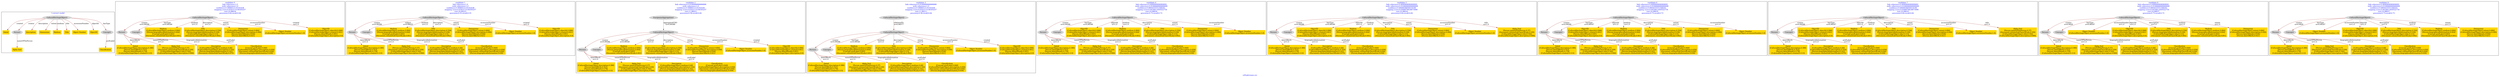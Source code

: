 digraph n0 {
fontcolor="blue"
remincross="true"
label="s29-gilcrease.csv"
subgraph cluster_0 {
label="1-correct model"
n2[style="filled",color="white",fillcolor="lightgray",label="CulturalHeritageObject1"];
n3[shape="plaintext",style="filled",fillcolor="gold",label="Dated"];
n4[style="filled",color="white",fillcolor="lightgray",label="Person1"];
n5[shape="plaintext",style="filled",fillcolor="gold",label="Description"];
n6[shape="plaintext",style="filled",fillcolor="gold",label="Dimensions"];
n7[shape="plaintext",style="filled",fillcolor="gold",label="Medium"];
n8[shape="plaintext",style="filled",fillcolor="gold",label="Title"];
n9[shape="plaintext",style="filled",fillcolor="gold",label="Object Number"];
n10[shape="plaintext",style="filled",fillcolor="gold",label="ObjectID"];
n11[style="filled",color="white",fillcolor="lightgray",label="Concept1"];
n12[shape="plaintext",style="filled",fillcolor="gold",label="Alpha Sort"];
n13[shape="plaintext",style="filled",fillcolor="gold",label="Classification"];
}
subgraph cluster_1 {
label="candidate 0\nlink coherence:1.0\nnode coherence:1.0\nconfidence:0.5696012135162438\nmapping score:0.6343115156165257\ncost:10.98634\n-precision:0.64-recall:0.64"
n15[style="filled",color="white",fillcolor="lightgray",label="CulturalHeritageObject1"];
n16[style="filled",color="white",fillcolor="lightgray",label="Person1"];
n17[style="filled",color="white",fillcolor="lightgray",label="Concept1"];
n18[shape="plaintext",style="filled",fillcolor="gold",label="Dated\n[CulturalHeritageObject,description,0.386]\n[Person,dateOfBirth,0.323]\n[Person,dateOfDeath,0.178]\n[CulturalHeritageObject,created,0.113]"];
n19[shape="plaintext",style="filled",fillcolor="gold",label="Medium\n[CulturalHeritageObject,medium,0.994]\n[Person,biographicalInformation,0.004]\n[Concept,prefLabel,0.002]\n[Document,columnSubClassOfLink,0.001]"];
n20[shape="plaintext",style="filled",fillcolor="gold",label="Classification\n[Concept,prefLabel,0.848]\n[CulturalHeritageObject,description,0.058]\n[Document,columnSubClassOfLink,0.056]\n[Person,biographicalInformation,0.039]"];
n21[shape="plaintext",style="filled",fillcolor="gold",label="Title\n[CulturalHeritageObject,description,0.556]\n[Person,biographicalInformation,0.238]\n[CulturalHeritageObject,title,0.113]\n[Document,columnSubClassOfLink,0.092]"];
n22[shape="plaintext",style="filled",fillcolor="gold",label="Dimensions\n[CulturalHeritageObject,extent,0.894]\n[CulturalHeritageObject,description,0.049]\n[Person,dateOfDeath,0.036]\n[Person,dateOfBirth,0.021]"];
n23[shape="plaintext",style="filled",fillcolor="gold",label="Object Number\n[CulturalHeritageObject,accessionNumber,1.0]"];
n24[shape="plaintext",style="filled",fillcolor="gold",label="ObjectID\n[CulturalHeritageObject,objectId,0.998]\n[CulturalHeritageObject,created,0.001]\n[Person,dateOfDeath,0.001]\n[CulturalHeritageObject,description,0.0]"];
n25[shape="plaintext",style="filled",fillcolor="gold",label="Alpha Sort\n[Person,nameOfThePerson,0.37]\n[Document,columnSubClassOfLink,0.339]\n[CulturalHeritageObject,title,0.192]\n[CulturalHeritageObject,description,0.099]"];
n26[shape="plaintext",style="filled",fillcolor="gold",label="Description\n[CulturalHeritageObject,medium,0.46]\n[CulturalHeritageObject,description,0.324]\n[Person,biographicalInformation,0.141]\n[Document,columnSubClassOfLink,0.075]"];
}
subgraph cluster_2 {
label="candidate 1\nlink coherence:1.0\nnode coherence:1.0\nconfidence:0.5696012135162438\nmapping score:0.6343115156165257\ncost:10.99223\n-precision:0.55-recall:0.55"
n28[style="filled",color="white",fillcolor="lightgray",label="CulturalHeritageObject1"];
n29[style="filled",color="white",fillcolor="lightgray",label="Person1"];
n30[style="filled",color="white",fillcolor="lightgray",label="Concept1"];
n31[shape="plaintext",style="filled",fillcolor="gold",label="Dated\n[CulturalHeritageObject,description,0.386]\n[Person,dateOfBirth,0.323]\n[Person,dateOfDeath,0.178]\n[CulturalHeritageObject,created,0.113]"];
n32[shape="plaintext",style="filled",fillcolor="gold",label="Medium\n[CulturalHeritageObject,medium,0.994]\n[Person,biographicalInformation,0.004]\n[Concept,prefLabel,0.002]\n[Document,columnSubClassOfLink,0.001]"];
n33[shape="plaintext",style="filled",fillcolor="gold",label="Classification\n[Concept,prefLabel,0.848]\n[CulturalHeritageObject,description,0.058]\n[Document,columnSubClassOfLink,0.056]\n[Person,biographicalInformation,0.039]"];
n34[shape="plaintext",style="filled",fillcolor="gold",label="Title\n[CulturalHeritageObject,description,0.556]\n[Person,biographicalInformation,0.238]\n[CulturalHeritageObject,title,0.113]\n[Document,columnSubClassOfLink,0.092]"];
n35[shape="plaintext",style="filled",fillcolor="gold",label="Dimensions\n[CulturalHeritageObject,extent,0.894]\n[CulturalHeritageObject,description,0.049]\n[Person,dateOfDeath,0.036]\n[Person,dateOfBirth,0.021]"];
n36[shape="plaintext",style="filled",fillcolor="gold",label="Object Number\n[CulturalHeritageObject,accessionNumber,1.0]"];
n37[shape="plaintext",style="filled",fillcolor="gold",label="ObjectID\n[CulturalHeritageObject,objectId,0.998]\n[CulturalHeritageObject,created,0.001]\n[Person,dateOfDeath,0.001]\n[CulturalHeritageObject,description,0.0]"];
n38[shape="plaintext",style="filled",fillcolor="gold",label="Alpha Sort\n[Person,nameOfThePerson,0.37]\n[Document,columnSubClassOfLink,0.339]\n[CulturalHeritageObject,title,0.192]\n[CulturalHeritageObject,description,0.099]"];
n39[shape="plaintext",style="filled",fillcolor="gold",label="Description\n[CulturalHeritageObject,medium,0.46]\n[CulturalHeritageObject,description,0.324]\n[Person,biographicalInformation,0.141]\n[Document,columnSubClassOfLink,0.075]"];
}
subgraph cluster_3 {
label="candidate 2\nlink coherence:0.9166666666666666\nnode coherence:1.0\nconfidence:0.5696012135162438\nmapping score:0.6343115156165257\ncost:11.98023\n-precision:0.58-recall:0.64"
n41[style="filled",color="white",fillcolor="lightgray",label="CulturalHeritageObject1"];
n42[style="filled",color="white",fillcolor="lightgray",label="Person1"];
n43[style="filled",color="white",fillcolor="lightgray",label="Concept1"];
n44[style="filled",color="white",fillcolor="lightgray",label="EuropeanaAggregation1"];
n45[shape="plaintext",style="filled",fillcolor="gold",label="Dated\n[CulturalHeritageObject,description,0.386]\n[Person,dateOfBirth,0.323]\n[Person,dateOfDeath,0.178]\n[CulturalHeritageObject,created,0.113]"];
n46[shape="plaintext",style="filled",fillcolor="gold",label="Medium\n[CulturalHeritageObject,medium,0.994]\n[Person,biographicalInformation,0.004]\n[Concept,prefLabel,0.002]\n[Document,columnSubClassOfLink,0.001]"];
n47[shape="plaintext",style="filled",fillcolor="gold",label="Classification\n[Concept,prefLabel,0.848]\n[CulturalHeritageObject,description,0.058]\n[Document,columnSubClassOfLink,0.056]\n[Person,biographicalInformation,0.039]"];
n48[shape="plaintext",style="filled",fillcolor="gold",label="Title\n[CulturalHeritageObject,description,0.556]\n[Person,biographicalInformation,0.238]\n[CulturalHeritageObject,title,0.113]\n[Document,columnSubClassOfLink,0.092]"];
n49[shape="plaintext",style="filled",fillcolor="gold",label="Dimensions\n[CulturalHeritageObject,extent,0.894]\n[CulturalHeritageObject,description,0.049]\n[Person,dateOfDeath,0.036]\n[Person,dateOfBirth,0.021]"];
n50[shape="plaintext",style="filled",fillcolor="gold",label="Object Number\n[CulturalHeritageObject,accessionNumber,1.0]"];
n51[shape="plaintext",style="filled",fillcolor="gold",label="ObjectID\n[CulturalHeritageObject,objectId,0.998]\n[CulturalHeritageObject,created,0.001]\n[Person,dateOfDeath,0.001]\n[CulturalHeritageObject,description,0.0]"];
n52[shape="plaintext",style="filled",fillcolor="gold",label="Alpha Sort\n[Person,nameOfThePerson,0.37]\n[Document,columnSubClassOfLink,0.339]\n[CulturalHeritageObject,title,0.192]\n[CulturalHeritageObject,description,0.099]"];
n53[shape="plaintext",style="filled",fillcolor="gold",label="Description\n[CulturalHeritageObject,medium,0.46]\n[CulturalHeritageObject,description,0.324]\n[Person,biographicalInformation,0.141]\n[Document,columnSubClassOfLink,0.075]"];
}
subgraph cluster_4 {
label="candidate 3\nlink coherence:0.9166666666666666\nnode coherence:1.0\nconfidence:0.5696012135162438\nmapping score:0.6343115156165257\ncost:11.98211\n-precision:0.58-recall:0.64"
n55[style="filled",color="white",fillcolor="lightgray",label="CulturalHeritageObject1"];
n56[style="filled",color="white",fillcolor="lightgray",label="Person1"];
n57[style="filled",color="white",fillcolor="lightgray",label="Concept1"];
n58[style="filled",color="white",fillcolor="lightgray",label="CulturalHeritageObject2"];
n59[shape="plaintext",style="filled",fillcolor="gold",label="Dated\n[CulturalHeritageObject,description,0.386]\n[Person,dateOfBirth,0.323]\n[Person,dateOfDeath,0.178]\n[CulturalHeritageObject,created,0.113]"];
n60[shape="plaintext",style="filled",fillcolor="gold",label="Medium\n[CulturalHeritageObject,medium,0.994]\n[Person,biographicalInformation,0.004]\n[Concept,prefLabel,0.002]\n[Document,columnSubClassOfLink,0.001]"];
n61[shape="plaintext",style="filled",fillcolor="gold",label="Classification\n[Concept,prefLabel,0.848]\n[CulturalHeritageObject,description,0.058]\n[Document,columnSubClassOfLink,0.056]\n[Person,biographicalInformation,0.039]"];
n62[shape="plaintext",style="filled",fillcolor="gold",label="Title\n[CulturalHeritageObject,description,0.556]\n[Person,biographicalInformation,0.238]\n[CulturalHeritageObject,title,0.113]\n[Document,columnSubClassOfLink,0.092]"];
n63[shape="plaintext",style="filled",fillcolor="gold",label="Dimensions\n[CulturalHeritageObject,extent,0.894]\n[CulturalHeritageObject,description,0.049]\n[Person,dateOfDeath,0.036]\n[Person,dateOfBirth,0.021]"];
n64[shape="plaintext",style="filled",fillcolor="gold",label="Object Number\n[CulturalHeritageObject,accessionNumber,1.0]"];
n65[shape="plaintext",style="filled",fillcolor="gold",label="ObjectID\n[CulturalHeritageObject,objectId,0.998]\n[CulturalHeritageObject,created,0.001]\n[Person,dateOfDeath,0.001]\n[CulturalHeritageObject,description,0.0]"];
n66[shape="plaintext",style="filled",fillcolor="gold",label="Alpha Sort\n[Person,nameOfThePerson,0.37]\n[Document,columnSubClassOfLink,0.339]\n[CulturalHeritageObject,title,0.192]\n[CulturalHeritageObject,description,0.099]"];
n67[shape="plaintext",style="filled",fillcolor="gold",label="Description\n[CulturalHeritageObject,medium,0.46]\n[CulturalHeritageObject,description,0.324]\n[Person,biographicalInformation,0.141]\n[Document,columnSubClassOfLink,0.075]"];
}
subgraph cluster_5 {
label="candidate 4\nlink coherence:0.9090909090909091\nnode coherence:0.9166666666666666\nconfidence:0.6804435551568261\nmapping score:0.6434811850522754\ncost:10.98634\n-precision:0.73-recall:0.73"
n69[style="filled",color="white",fillcolor="lightgray",label="CulturalHeritageObject1"];
n70[style="filled",color="white",fillcolor="lightgray",label="Person1"];
n71[style="filled",color="white",fillcolor="lightgray",label="Concept1"];
n72[shape="plaintext",style="filled",fillcolor="gold",label="ObjectID\n[CulturalHeritageObject,objectId,0.998]\n[CulturalHeritageObject,created,0.001]\n[Person,dateOfDeath,0.001]\n[CulturalHeritageObject,description,0.0]"];
n73[shape="plaintext",style="filled",fillcolor="gold",label="Dated\n[CulturalHeritageObject,description,0.386]\n[Person,dateOfBirth,0.323]\n[Person,dateOfDeath,0.178]\n[CulturalHeritageObject,created,0.113]"];
n74[shape="plaintext",style="filled",fillcolor="gold",label="Medium\n[CulturalHeritageObject,medium,0.994]\n[Person,biographicalInformation,0.004]\n[Concept,prefLabel,0.002]\n[Document,columnSubClassOfLink,0.001]"];
n75[shape="plaintext",style="filled",fillcolor="gold",label="Classification\n[Concept,prefLabel,0.848]\n[CulturalHeritageObject,description,0.058]\n[Document,columnSubClassOfLink,0.056]\n[Person,biographicalInformation,0.039]"];
n76[shape="plaintext",style="filled",fillcolor="gold",label="Title\n[CulturalHeritageObject,description,0.556]\n[Person,biographicalInformation,0.238]\n[CulturalHeritageObject,title,0.113]\n[Document,columnSubClassOfLink,0.092]"];
n77[shape="plaintext",style="filled",fillcolor="gold",label="Dimensions\n[CulturalHeritageObject,extent,0.894]\n[CulturalHeritageObject,description,0.049]\n[Person,dateOfDeath,0.036]\n[Person,dateOfBirth,0.021]"];
n78[shape="plaintext",style="filled",fillcolor="gold",label="Object Number\n[CulturalHeritageObject,accessionNumber,1.0]"];
n79[shape="plaintext",style="filled",fillcolor="gold",label="Alpha Sort\n[Person,nameOfThePerson,0.37]\n[Document,columnSubClassOfLink,0.339]\n[CulturalHeritageObject,title,0.192]\n[CulturalHeritageObject,description,0.099]"];
n80[shape="plaintext",style="filled",fillcolor="gold",label="Description\n[CulturalHeritageObject,medium,0.46]\n[CulturalHeritageObject,description,0.324]\n[Person,biographicalInformation,0.141]\n[Document,columnSubClassOfLink,0.075]"];
}
subgraph cluster_6 {
label="candidate 5\nlink coherence:0.9090909090909091\nnode coherence:0.9166666666666666\nconfidence:0.6606938856019198\nmapping score:0.6368979618673066\ncost:10.98634\n-precision:0.64-recall:0.64"
n82[style="filled",color="white",fillcolor="lightgray",label="CulturalHeritageObject1"];
n83[style="filled",color="white",fillcolor="lightgray",label="Person1"];
n84[style="filled",color="white",fillcolor="lightgray",label="Concept1"];
n85[shape="plaintext",style="filled",fillcolor="gold",label="ObjectID\n[CulturalHeritageObject,objectId,0.998]\n[CulturalHeritageObject,created,0.001]\n[Person,dateOfDeath,0.001]\n[CulturalHeritageObject,description,0.0]"];
n86[shape="plaintext",style="filled",fillcolor="gold",label="Dated\n[CulturalHeritageObject,description,0.386]\n[Person,dateOfBirth,0.323]\n[Person,dateOfDeath,0.178]\n[CulturalHeritageObject,created,0.113]"];
n87[shape="plaintext",style="filled",fillcolor="gold",label="Medium\n[CulturalHeritageObject,medium,0.994]\n[Person,biographicalInformation,0.004]\n[Concept,prefLabel,0.002]\n[Document,columnSubClassOfLink,0.001]"];
n88[shape="plaintext",style="filled",fillcolor="gold",label="Classification\n[Concept,prefLabel,0.848]\n[CulturalHeritageObject,description,0.058]\n[Document,columnSubClassOfLink,0.056]\n[Person,biographicalInformation,0.039]"];
n89[shape="plaintext",style="filled",fillcolor="gold",label="Title\n[CulturalHeritageObject,description,0.556]\n[Person,biographicalInformation,0.238]\n[CulturalHeritageObject,title,0.113]\n[Document,columnSubClassOfLink,0.092]"];
n90[shape="plaintext",style="filled",fillcolor="gold",label="Dimensions\n[CulturalHeritageObject,extent,0.894]\n[CulturalHeritageObject,description,0.049]\n[Person,dateOfDeath,0.036]\n[Person,dateOfBirth,0.021]"];
n91[shape="plaintext",style="filled",fillcolor="gold",label="Object Number\n[CulturalHeritageObject,accessionNumber,1.0]"];
n92[shape="plaintext",style="filled",fillcolor="gold",label="Alpha Sort\n[Person,nameOfThePerson,0.37]\n[Document,columnSubClassOfLink,0.339]\n[CulturalHeritageObject,title,0.192]\n[CulturalHeritageObject,description,0.099]"];
n93[shape="plaintext",style="filled",fillcolor="gold",label="Description\n[CulturalHeritageObject,medium,0.46]\n[CulturalHeritageObject,description,0.324]\n[Person,biographicalInformation,0.141]\n[Document,columnSubClassOfLink,0.075]"];
}
subgraph cluster_7 {
label="candidate 6\nlink coherence:0.9090909090909091\nnode coherence:0.9166666666666666\nconfidence:0.6804435551568261\nmapping score:0.6434811850522754\ncost:10.98635\n-precision:0.73-recall:0.73"
n95[style="filled",color="white",fillcolor="lightgray",label="CulturalHeritageObject1"];
n96[style="filled",color="white",fillcolor="lightgray",label="Person1"];
n97[style="filled",color="white",fillcolor="lightgray",label="Concept2"];
n98[shape="plaintext",style="filled",fillcolor="gold",label="ObjectID\n[CulturalHeritageObject,objectId,0.998]\n[CulturalHeritageObject,created,0.001]\n[Person,dateOfDeath,0.001]\n[CulturalHeritageObject,description,0.0]"];
n99[shape="plaintext",style="filled",fillcolor="gold",label="Dated\n[CulturalHeritageObject,description,0.386]\n[Person,dateOfBirth,0.323]\n[Person,dateOfDeath,0.178]\n[CulturalHeritageObject,created,0.113]"];
n100[shape="plaintext",style="filled",fillcolor="gold",label="Classification\n[Concept,prefLabel,0.848]\n[CulturalHeritageObject,description,0.058]\n[Document,columnSubClassOfLink,0.056]\n[Person,biographicalInformation,0.039]"];
n101[shape="plaintext",style="filled",fillcolor="gold",label="Medium\n[CulturalHeritageObject,medium,0.994]\n[Person,biographicalInformation,0.004]\n[Concept,prefLabel,0.002]\n[Document,columnSubClassOfLink,0.001]"];
n102[shape="plaintext",style="filled",fillcolor="gold",label="Title\n[CulturalHeritageObject,description,0.556]\n[Person,biographicalInformation,0.238]\n[CulturalHeritageObject,title,0.113]\n[Document,columnSubClassOfLink,0.092]"];
n103[shape="plaintext",style="filled",fillcolor="gold",label="Dimensions\n[CulturalHeritageObject,extent,0.894]\n[CulturalHeritageObject,description,0.049]\n[Person,dateOfDeath,0.036]\n[Person,dateOfBirth,0.021]"];
n104[shape="plaintext",style="filled",fillcolor="gold",label="Object Number\n[CulturalHeritageObject,accessionNumber,1.0]"];
n105[shape="plaintext",style="filled",fillcolor="gold",label="Alpha Sort\n[Person,nameOfThePerson,0.37]\n[Document,columnSubClassOfLink,0.339]\n[CulturalHeritageObject,title,0.192]\n[CulturalHeritageObject,description,0.099]"];
n106[shape="plaintext",style="filled",fillcolor="gold",label="Description\n[CulturalHeritageObject,medium,0.46]\n[CulturalHeritageObject,description,0.324]\n[Person,biographicalInformation,0.141]\n[Document,columnSubClassOfLink,0.075]"];
}
subgraph cluster_8 {
label="candidate 7\nlink coherence:0.9090909090909091\nnode coherence:0.9166666666666666\nconfidence:0.6606938856019198\nmapping score:0.6368979618673066\ncost:10.98635\n-precision:0.64-recall:0.64"
n108[style="filled",color="white",fillcolor="lightgray",label="CulturalHeritageObject1"];
n109[style="filled",color="white",fillcolor="lightgray",label="Person1"];
n110[style="filled",color="white",fillcolor="lightgray",label="Concept2"];
n111[shape="plaintext",style="filled",fillcolor="gold",label="ObjectID\n[CulturalHeritageObject,objectId,0.998]\n[CulturalHeritageObject,created,0.001]\n[Person,dateOfDeath,0.001]\n[CulturalHeritageObject,description,0.0]"];
n112[shape="plaintext",style="filled",fillcolor="gold",label="Dated\n[CulturalHeritageObject,description,0.386]\n[Person,dateOfBirth,0.323]\n[Person,dateOfDeath,0.178]\n[CulturalHeritageObject,created,0.113]"];
n113[shape="plaintext",style="filled",fillcolor="gold",label="Classification\n[Concept,prefLabel,0.848]\n[CulturalHeritageObject,description,0.058]\n[Document,columnSubClassOfLink,0.056]\n[Person,biographicalInformation,0.039]"];
n114[shape="plaintext",style="filled",fillcolor="gold",label="Medium\n[CulturalHeritageObject,medium,0.994]\n[Person,biographicalInformation,0.004]\n[Concept,prefLabel,0.002]\n[Document,columnSubClassOfLink,0.001]"];
n115[shape="plaintext",style="filled",fillcolor="gold",label="Title\n[CulturalHeritageObject,description,0.556]\n[Person,biographicalInformation,0.238]\n[CulturalHeritageObject,title,0.113]\n[Document,columnSubClassOfLink,0.092]"];
n116[shape="plaintext",style="filled",fillcolor="gold",label="Dimensions\n[CulturalHeritageObject,extent,0.894]\n[CulturalHeritageObject,description,0.049]\n[Person,dateOfDeath,0.036]\n[Person,dateOfBirth,0.021]"];
n117[shape="plaintext",style="filled",fillcolor="gold",label="Object Number\n[CulturalHeritageObject,accessionNumber,1.0]"];
n118[shape="plaintext",style="filled",fillcolor="gold",label="Alpha Sort\n[Person,nameOfThePerson,0.37]\n[Document,columnSubClassOfLink,0.339]\n[CulturalHeritageObject,title,0.192]\n[CulturalHeritageObject,description,0.099]"];
n119[shape="plaintext",style="filled",fillcolor="gold",label="Description\n[CulturalHeritageObject,medium,0.46]\n[CulturalHeritageObject,description,0.324]\n[Person,biographicalInformation,0.141]\n[Document,columnSubClassOfLink,0.075]"];
}
subgraph cluster_9 {
label="candidate 8\nlink coherence:0.9090909090909091\nnode coherence:0.9166666666666666\nconfidence:0.6804435551568261\nmapping score:0.6434811850522754\ncost:10.98637\n-precision:0.73-recall:0.73"
n121[style="filled",color="white",fillcolor="lightgray",label="CulturalHeritageObject2"];
n122[style="filled",color="white",fillcolor="lightgray",label="Person1"];
n123[style="filled",color="white",fillcolor="lightgray",label="Concept1"];
n124[shape="plaintext",style="filled",fillcolor="gold",label="Dated\n[CulturalHeritageObject,description,0.386]\n[Person,dateOfBirth,0.323]\n[Person,dateOfDeath,0.178]\n[CulturalHeritageObject,created,0.113]"];
n125[shape="plaintext",style="filled",fillcolor="gold",label="Object Number\n[CulturalHeritageObject,accessionNumber,1.0]"];
n126[shape="plaintext",style="filled",fillcolor="gold",label="ObjectID\n[CulturalHeritageObject,objectId,0.998]\n[CulturalHeritageObject,created,0.001]\n[Person,dateOfDeath,0.001]\n[CulturalHeritageObject,description,0.0]"];
n127[shape="plaintext",style="filled",fillcolor="gold",label="Classification\n[Concept,prefLabel,0.848]\n[CulturalHeritageObject,description,0.058]\n[Document,columnSubClassOfLink,0.056]\n[Person,biographicalInformation,0.039]"];
n128[shape="plaintext",style="filled",fillcolor="gold",label="Title\n[CulturalHeritageObject,description,0.556]\n[Person,biographicalInformation,0.238]\n[CulturalHeritageObject,title,0.113]\n[Document,columnSubClassOfLink,0.092]"];
n129[shape="plaintext",style="filled",fillcolor="gold",label="Medium\n[CulturalHeritageObject,medium,0.994]\n[Person,biographicalInformation,0.004]\n[Concept,prefLabel,0.002]\n[Document,columnSubClassOfLink,0.001]"];
n130[shape="plaintext",style="filled",fillcolor="gold",label="Dimensions\n[CulturalHeritageObject,extent,0.894]\n[CulturalHeritageObject,description,0.049]\n[Person,dateOfDeath,0.036]\n[Person,dateOfBirth,0.021]"];
n131[shape="plaintext",style="filled",fillcolor="gold",label="Alpha Sort\n[Person,nameOfThePerson,0.37]\n[Document,columnSubClassOfLink,0.339]\n[CulturalHeritageObject,title,0.192]\n[CulturalHeritageObject,description,0.099]"];
n132[shape="plaintext",style="filled",fillcolor="gold",label="Description\n[CulturalHeritageObject,medium,0.46]\n[CulturalHeritageObject,description,0.324]\n[Person,biographicalInformation,0.141]\n[Document,columnSubClassOfLink,0.075]"];
}
subgraph cluster_10 {
label="candidate 9\nlink coherence:0.9090909090909091\nnode coherence:0.9166666666666666\nconfidence:0.6804435551568261\nmapping score:0.6434811850522754\ncost:10.98637\n-precision:0.73-recall:0.73"
n134[style="filled",color="white",fillcolor="lightgray",label="CulturalHeritageObject2"];
n135[style="filled",color="white",fillcolor="lightgray",label="Person1"];
n136[style="filled",color="white",fillcolor="lightgray",label="Concept2"];
n137[shape="plaintext",style="filled",fillcolor="gold",label="Dated\n[CulturalHeritageObject,description,0.386]\n[Person,dateOfBirth,0.323]\n[Person,dateOfDeath,0.178]\n[CulturalHeritageObject,created,0.113]"];
n138[shape="plaintext",style="filled",fillcolor="gold",label="Object Number\n[CulturalHeritageObject,accessionNumber,1.0]"];
n139[shape="plaintext",style="filled",fillcolor="gold",label="Classification\n[Concept,prefLabel,0.848]\n[CulturalHeritageObject,description,0.058]\n[Document,columnSubClassOfLink,0.056]\n[Person,biographicalInformation,0.039]"];
n140[shape="plaintext",style="filled",fillcolor="gold",label="ObjectID\n[CulturalHeritageObject,objectId,0.998]\n[CulturalHeritageObject,created,0.001]\n[Person,dateOfDeath,0.001]\n[CulturalHeritageObject,description,0.0]"];
n141[shape="plaintext",style="filled",fillcolor="gold",label="Title\n[CulturalHeritageObject,description,0.556]\n[Person,biographicalInformation,0.238]\n[CulturalHeritageObject,title,0.113]\n[Document,columnSubClassOfLink,0.092]"];
n142[shape="plaintext",style="filled",fillcolor="gold",label="Medium\n[CulturalHeritageObject,medium,0.994]\n[Person,biographicalInformation,0.004]\n[Concept,prefLabel,0.002]\n[Document,columnSubClassOfLink,0.001]"];
n143[shape="plaintext",style="filled",fillcolor="gold",label="Dimensions\n[CulturalHeritageObject,extent,0.894]\n[CulturalHeritageObject,description,0.049]\n[Person,dateOfDeath,0.036]\n[Person,dateOfBirth,0.021]"];
n144[shape="plaintext",style="filled",fillcolor="gold",label="Alpha Sort\n[Person,nameOfThePerson,0.37]\n[Document,columnSubClassOfLink,0.339]\n[CulturalHeritageObject,title,0.192]\n[CulturalHeritageObject,description,0.099]"];
n145[shape="plaintext",style="filled",fillcolor="gold",label="Description\n[CulturalHeritageObject,medium,0.46]\n[CulturalHeritageObject,description,0.324]\n[Person,biographicalInformation,0.141]\n[Document,columnSubClassOfLink,0.075]"];
}
n2 -> n3[color="brown",fontcolor="black",label="created"]
n2 -> n4[color="brown",fontcolor="black",label="creator"]
n2 -> n5[color="brown",fontcolor="black",label="description"]
n2 -> n6[color="brown",fontcolor="black",label="extent"]
n2 -> n7[color="brown",fontcolor="black",label="medium"]
n2 -> n8[color="brown",fontcolor="black",label="title"]
n2 -> n9[color="brown",fontcolor="black",label="accessionNumber"]
n2 -> n10[color="brown",fontcolor="black",label="objectId"]
n2 -> n11[color="brown",fontcolor="black",label="hasType"]
n4 -> n12[color="brown",fontcolor="black",label="nameOfThePerson"]
n11 -> n13[color="brown",fontcolor="black",label="prefLabel"]
n15 -> n16[color="brown",fontcolor="black",label="creator\nw=0.99288"]
n15 -> n17[color="brown",fontcolor="black",label="hasType\nw=0.99346"]
n16 -> n18[color="brown",fontcolor="black",label="dateOfBirth\nw=1.0"]
n15 -> n19[color="brown",fontcolor="black",label="medium\nw=1.0"]
n17 -> n20[color="brown",fontcolor="black",label="prefLabel\nw=1.0"]
n15 -> n21[color="brown",fontcolor="black",label="description\nw=1.0"]
n15 -> n22[color="brown",fontcolor="black",label="extent\nw=1.0"]
n15 -> n23[color="brown",fontcolor="black",label="accessionNumber\nw=1.0"]
n15 -> n24[color="brown",fontcolor="black",label="created\nw=1.0"]
n16 -> n25[color="brown",fontcolor="black",label="nameOfThePerson\nw=1.0"]
n16 -> n26[color="brown",fontcolor="black",label="biographicalInformation\nw=1.0"]
n28 -> n29[color="brown",fontcolor="black",label="creator\nw=0.99288"]
n28 -> n30[color="brown",fontcolor="black",label="subject\nw=0.99935"]
n29 -> n31[color="brown",fontcolor="black",label="dateOfBirth\nw=1.0"]
n28 -> n32[color="brown",fontcolor="black",label="medium\nw=1.0"]
n30 -> n33[color="brown",fontcolor="black",label="prefLabel\nw=1.0"]
n28 -> n34[color="brown",fontcolor="black",label="description\nw=1.0"]
n28 -> n35[color="brown",fontcolor="black",label="extent\nw=1.0"]
n28 -> n36[color="brown",fontcolor="black",label="accessionNumber\nw=1.0"]
n28 -> n37[color="brown",fontcolor="black",label="created\nw=1.0"]
n29 -> n38[color="brown",fontcolor="black",label="nameOfThePerson\nw=1.0"]
n29 -> n39[color="brown",fontcolor="black",label="biographicalInformation\nw=1.0"]
n41 -> n42[color="brown",fontcolor="black",label="creator\nw=0.99288"]
n41 -> n43[color="brown",fontcolor="black",label="hasType\nw=0.99346"]
n44 -> n41[color="brown",fontcolor="black",label="aggregatedCHO\nw=0.99389"]
n42 -> n45[color="brown",fontcolor="black",label="dateOfBirth\nw=1.0"]
n41 -> n46[color="brown",fontcolor="black",label="medium\nw=1.0"]
n43 -> n47[color="brown",fontcolor="black",label="prefLabel\nw=1.0"]
n41 -> n48[color="brown",fontcolor="black",label="description\nw=1.0"]
n41 -> n49[color="brown",fontcolor="black",label="extent\nw=1.0"]
n41 -> n50[color="brown",fontcolor="black",label="accessionNumber\nw=1.0"]
n41 -> n51[color="brown",fontcolor="black",label="created\nw=1.0"]
n42 -> n52[color="brown",fontcolor="black",label="nameOfThePerson\nw=1.0"]
n42 -> n53[color="brown",fontcolor="black",label="biographicalInformation\nw=1.0"]
n55 -> n56[color="brown",fontcolor="black",label="creator\nw=0.99288"]
n55 -> n57[color="brown",fontcolor="black",label="hasType\nw=0.99346"]
n58 -> n55[color="brown",fontcolor="black",label="isRelatedTo\nw=0.99577"]
n56 -> n59[color="brown",fontcolor="black",label="dateOfBirth\nw=1.0"]
n55 -> n60[color="brown",fontcolor="black",label="medium\nw=1.0"]
n57 -> n61[color="brown",fontcolor="black",label="prefLabel\nw=1.0"]
n55 -> n62[color="brown",fontcolor="black",label="description\nw=1.0"]
n55 -> n63[color="brown",fontcolor="black",label="extent\nw=1.0"]
n55 -> n64[color="brown",fontcolor="black",label="accessionNumber\nw=1.0"]
n55 -> n65[color="brown",fontcolor="black",label="created\nw=1.0"]
n56 -> n66[color="brown",fontcolor="black",label="nameOfThePerson\nw=1.0"]
n56 -> n67[color="brown",fontcolor="black",label="biographicalInformation\nw=1.0"]
n69 -> n70[color="brown",fontcolor="black",label="creator\nw=0.99288"]
n69 -> n71[color="brown",fontcolor="black",label="hasType\nw=0.99346"]
n69 -> n72[color="brown",fontcolor="black",label="objectId\nw=1.0"]
n70 -> n73[color="brown",fontcolor="black",label="dateOfBirth\nw=1.0"]
n69 -> n74[color="brown",fontcolor="black",label="medium\nw=1.0"]
n71 -> n75[color="brown",fontcolor="black",label="prefLabel\nw=1.0"]
n69 -> n76[color="brown",fontcolor="black",label="description\nw=1.0"]
n69 -> n77[color="brown",fontcolor="black",label="extent\nw=1.0"]
n69 -> n78[color="brown",fontcolor="black",label="accessionNumber\nw=1.0"]
n70 -> n79[color="brown",fontcolor="black",label="nameOfThePerson\nw=1.0"]
n70 -> n80[color="brown",fontcolor="black",label="biographicalInformation\nw=1.0"]
n82 -> n83[color="brown",fontcolor="black",label="creator\nw=0.99288"]
n82 -> n84[color="brown",fontcolor="black",label="hasType\nw=0.99346"]
n82 -> n85[color="brown",fontcolor="black",label="objectId\nw=1.0"]
n83 -> n86[color="brown",fontcolor="black",label="dateOfBirth\nw=1.0"]
n82 -> n87[color="brown",fontcolor="black",label="medium\nw=1.0"]
n84 -> n88[color="brown",fontcolor="black",label="prefLabel\nw=1.0"]
n82 -> n89[color="brown",fontcolor="black",label="description\nw=1.0"]
n82 -> n90[color="brown",fontcolor="black",label="extent\nw=1.0"]
n82 -> n91[color="brown",fontcolor="black",label="accessionNumber\nw=1.0"]
n82 -> n92[color="brown",fontcolor="black",label="title\nw=1.0"]
n83 -> n93[color="brown",fontcolor="black",label="biographicalInformation\nw=1.0"]
n95 -> n96[color="brown",fontcolor="black",label="creator\nw=0.99288"]
n95 -> n97[color="brown",fontcolor="black",label="hasType\nw=0.99347"]
n95 -> n98[color="brown",fontcolor="black",label="objectId\nw=1.0"]
n96 -> n99[color="brown",fontcolor="black",label="dateOfBirth\nw=1.0"]
n97 -> n100[color="brown",fontcolor="black",label="prefLabel\nw=1.0"]
n95 -> n101[color="brown",fontcolor="black",label="medium\nw=1.0"]
n95 -> n102[color="brown",fontcolor="black",label="description\nw=1.0"]
n95 -> n103[color="brown",fontcolor="black",label="extent\nw=1.0"]
n95 -> n104[color="brown",fontcolor="black",label="accessionNumber\nw=1.0"]
n96 -> n105[color="brown",fontcolor="black",label="nameOfThePerson\nw=1.0"]
n96 -> n106[color="brown",fontcolor="black",label="biographicalInformation\nw=1.0"]
n108 -> n109[color="brown",fontcolor="black",label="creator\nw=0.99288"]
n108 -> n110[color="brown",fontcolor="black",label="hasType\nw=0.99347"]
n108 -> n111[color="brown",fontcolor="black",label="objectId\nw=1.0"]
n109 -> n112[color="brown",fontcolor="black",label="dateOfBirth\nw=1.0"]
n110 -> n113[color="brown",fontcolor="black",label="prefLabel\nw=1.0"]
n108 -> n114[color="brown",fontcolor="black",label="medium\nw=1.0"]
n108 -> n115[color="brown",fontcolor="black",label="description\nw=1.0"]
n108 -> n116[color="brown",fontcolor="black",label="extent\nw=1.0"]
n108 -> n117[color="brown",fontcolor="black",label="accessionNumber\nw=1.0"]
n108 -> n118[color="brown",fontcolor="black",label="title\nw=1.0"]
n109 -> n119[color="brown",fontcolor="black",label="biographicalInformation\nw=1.0"]
n121 -> n122[color="brown",fontcolor="black",label="creator\nw=0.9929"]
n121 -> n123[color="brown",fontcolor="black",label="hasType\nw=0.99347"]
n122 -> n124[color="brown",fontcolor="black",label="dateOfBirth\nw=1.0"]
n121 -> n125[color="brown",fontcolor="black",label="accessionNumber\nw=1.0"]
n121 -> n126[color="brown",fontcolor="black",label="objectId\nw=1.0"]
n123 -> n127[color="brown",fontcolor="black",label="prefLabel\nw=1.0"]
n121 -> n128[color="brown",fontcolor="black",label="description\nw=1.0"]
n121 -> n129[color="brown",fontcolor="black",label="medium\nw=1.0"]
n121 -> n130[color="brown",fontcolor="black",label="extent\nw=1.0"]
n122 -> n131[color="brown",fontcolor="black",label="nameOfThePerson\nw=1.0"]
n122 -> n132[color="brown",fontcolor="black",label="biographicalInformation\nw=1.0"]
n134 -> n135[color="brown",fontcolor="black",label="creator\nw=0.9929"]
n134 -> n136[color="brown",fontcolor="black",label="hasType\nw=0.99347"]
n135 -> n137[color="brown",fontcolor="black",label="dateOfBirth\nw=1.0"]
n134 -> n138[color="brown",fontcolor="black",label="accessionNumber\nw=1.0"]
n136 -> n139[color="brown",fontcolor="black",label="prefLabel\nw=1.0"]
n134 -> n140[color="brown",fontcolor="black",label="objectId\nw=1.0"]
n134 -> n141[color="brown",fontcolor="black",label="description\nw=1.0"]
n134 -> n142[color="brown",fontcolor="black",label="medium\nw=1.0"]
n134 -> n143[color="brown",fontcolor="black",label="extent\nw=1.0"]
n135 -> n144[color="brown",fontcolor="black",label="nameOfThePerson\nw=1.0"]
n135 -> n145[color="brown",fontcolor="black",label="biographicalInformation\nw=1.0"]
}
